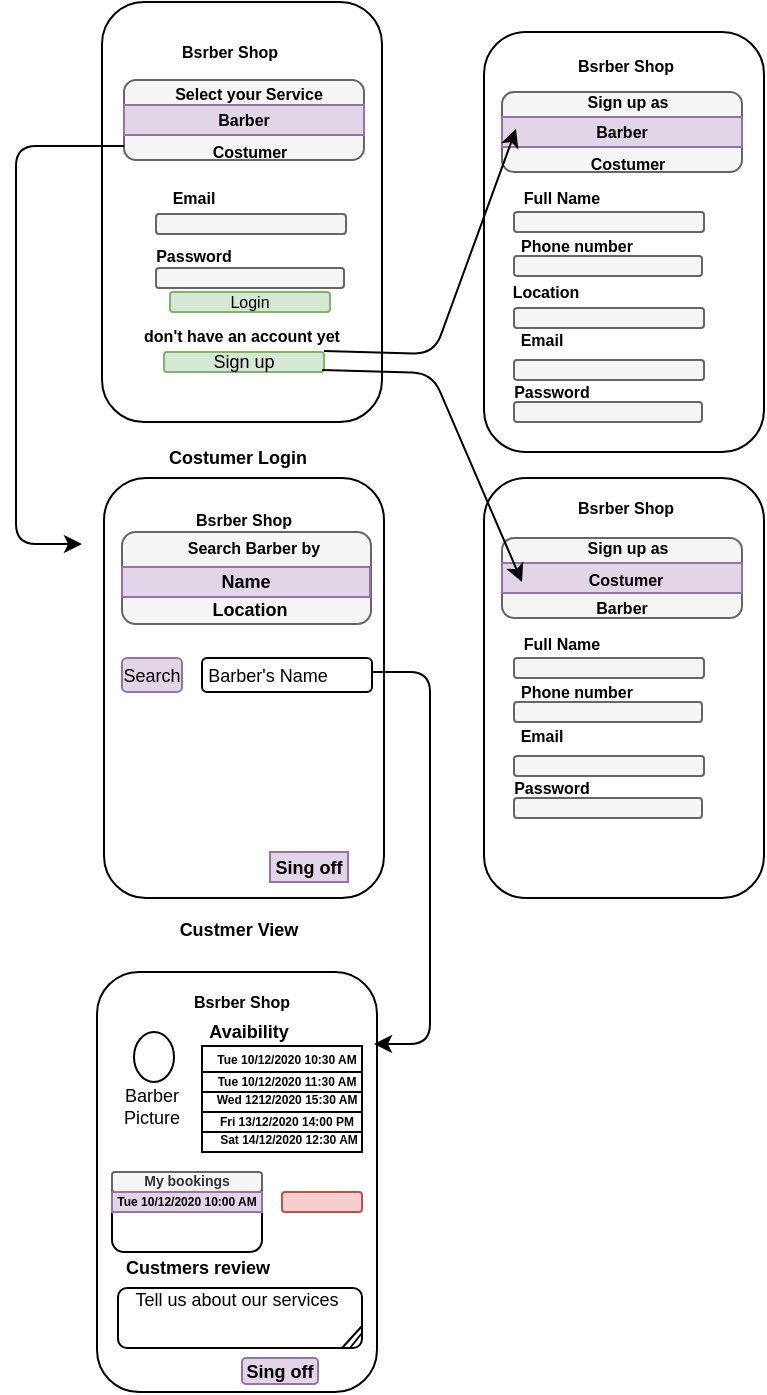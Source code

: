 <mxfile version="13.8.8" type="github">
  <diagram id="JaG_Oef0MP_lZhAA-aXu" name="Page-1">
    <mxGraphModel dx="844" dy="1679" grid="1" gridSize="10" guides="1" tooltips="1" connect="1" arrows="1" fold="1" page="0" pageScale="1" pageWidth="850" pageHeight="1100" math="0" shadow="0">
      <root>
        <mxCell id="0" />
        <mxCell id="1" parent="0" />
        <mxCell id="rbGwPKIIdidOjw9icI79-1" value="" style="rounded=1;whiteSpace=wrap;html=1;" vertex="1" parent="1">
          <mxGeometry x="90" y="-1075" width="140" height="210" as="geometry" />
        </mxCell>
        <mxCell id="rbGwPKIIdidOjw9icI79-2" value="" style="rounded=1;whiteSpace=wrap;html=1;fillColor=#f5f5f5;strokeColor=#666666;fontColor=#333333;" vertex="1" parent="1">
          <mxGeometry x="117" y="-969" width="95" height="10" as="geometry" />
        </mxCell>
        <mxCell id="rbGwPKIIdidOjw9icI79-4" value="Sign up" style="rounded=1;whiteSpace=wrap;html=1;fillColor=#d5e8d4;strokeColor=#82b366;fontSize=9;" vertex="1" parent="1">
          <mxGeometry x="121" y="-900" width="80" height="10" as="geometry" />
        </mxCell>
        <mxCell id="rbGwPKIIdidOjw9icI79-6" value="" style="rounded=1;whiteSpace=wrap;html=1;fillColor=#f5f5f5;strokeColor=#666666;fontColor=#333333;" vertex="1" parent="1">
          <mxGeometry x="117" y="-942" width="94" height="10" as="geometry" />
        </mxCell>
        <mxCell id="rbGwPKIIdidOjw9icI79-7" value="Login" style="rounded=1;whiteSpace=wrap;html=1;fillColor=#d5e8d4;strokeColor=#82b366;fontSize=8;" vertex="1" parent="1">
          <mxGeometry x="124" y="-930" width="80" height="10" as="geometry" />
        </mxCell>
        <mxCell id="rbGwPKIIdidOjw9icI79-9" value="&lt;b&gt;&lt;font style=&quot;font-size: 8px&quot;&gt;Email&lt;/font&gt;&lt;/b&gt;" style="text;html=1;strokeColor=none;fillColor=none;align=center;verticalAlign=middle;whiteSpace=wrap;rounded=0;fontSize=9;" vertex="1" parent="1">
          <mxGeometry x="116" y="-987" width="40" height="20" as="geometry" />
        </mxCell>
        <mxCell id="rbGwPKIIdidOjw9icI79-13" value="don&#39;t have an account yet" style="text;html=1;strokeColor=none;fillColor=none;align=center;verticalAlign=middle;whiteSpace=wrap;rounded=0;fontSize=8;fontStyle=1" vertex="1" parent="1">
          <mxGeometry x="90" y="-918" width="140" height="20" as="geometry" />
        </mxCell>
        <mxCell id="rbGwPKIIdidOjw9icI79-14" value="" style="rounded=1;whiteSpace=wrap;html=1;" vertex="1" parent="1">
          <mxGeometry x="281" y="-1060" width="140" height="210" as="geometry" />
        </mxCell>
        <mxCell id="rbGwPKIIdidOjw9icI79-15" value="" style="rounded=1;whiteSpace=wrap;html=1;fontSize=8;fillColor=#f5f5f5;strokeColor=#666666;fontColor=#333333;" vertex="1" parent="1">
          <mxGeometry x="290" y="-1030" width="120" height="40" as="geometry" />
        </mxCell>
        <mxCell id="rbGwPKIIdidOjw9icI79-16" value="&lt;b&gt;Barber&lt;/b&gt;" style="rounded=0;whiteSpace=wrap;html=1;fontSize=8;fillColor=#e1d5e7;strokeColor=#9673a6;" vertex="1" parent="1">
          <mxGeometry x="290" y="-1017.5" width="120" height="15" as="geometry" />
        </mxCell>
        <mxCell id="rbGwPKIIdidOjw9icI79-18" value="Sign up as " style="text;html=1;strokeColor=none;fillColor=none;align=center;verticalAlign=middle;whiteSpace=wrap;rounded=0;fontSize=8;fontStyle=1" vertex="1" parent="1">
          <mxGeometry x="308" y="-1030" width="90" height="10" as="geometry" />
        </mxCell>
        <mxCell id="rbGwPKIIdidOjw9icI79-20" value="Bsrber Shop " style="text;html=1;strokeColor=none;fillColor=none;align=center;verticalAlign=middle;whiteSpace=wrap;rounded=0;fontSize=8;fontStyle=1" vertex="1" parent="1">
          <mxGeometry x="124" y="-1060" width="60" height="20" as="geometry" />
        </mxCell>
        <mxCell id="rbGwPKIIdidOjw9icI79-21" value="Bsrber Shop" style="text;html=1;strokeColor=none;fillColor=none;align=center;verticalAlign=middle;whiteSpace=wrap;rounded=0;fontSize=8;fontStyle=1" vertex="1" parent="1">
          <mxGeometry x="322" y="-1053" width="60" height="20" as="geometry" />
        </mxCell>
        <mxCell id="rbGwPKIIdidOjw9icI79-26" value="Costumer" style="text;html=1;strokeColor=none;fillColor=none;align=center;verticalAlign=middle;whiteSpace=wrap;rounded=0;fontSize=8;fontStyle=1" vertex="1" parent="1">
          <mxGeometry x="333" y="-1004" width="40" height="20" as="geometry" />
        </mxCell>
        <mxCell id="rbGwPKIIdidOjw9icI79-34" value="Password" style="text;html=1;strokeColor=none;fillColor=none;align=center;verticalAlign=middle;whiteSpace=wrap;rounded=0;fontSize=8;fontStyle=1" vertex="1" parent="1">
          <mxGeometry x="116" y="-958" width="40" height="20" as="geometry" />
        </mxCell>
        <mxCell id="rbGwPKIIdidOjw9icI79-37" value="" style="rounded=1;whiteSpace=wrap;html=1;fillColor=#f5f5f5;strokeColor=#666666;fontColor=#333333;" vertex="1" parent="1">
          <mxGeometry x="296" y="-970" width="95" height="10" as="geometry" />
        </mxCell>
        <mxCell id="rbGwPKIIdidOjw9icI79-38" value="" style="rounded=1;whiteSpace=wrap;html=1;fillColor=#f5f5f5;strokeColor=#666666;fontColor=#333333;" vertex="1" parent="1">
          <mxGeometry x="296" y="-948" width="94" height="10" as="geometry" />
        </mxCell>
        <mxCell id="rbGwPKIIdidOjw9icI79-39" value="Full Name" style="text;html=1;strokeColor=none;fillColor=none;align=center;verticalAlign=middle;whiteSpace=wrap;rounded=0;fontSize=8;fontStyle=1" vertex="1" parent="1">
          <mxGeometry x="290" y="-987" width="60" height="20" as="geometry" />
        </mxCell>
        <mxCell id="rbGwPKIIdidOjw9icI79-40" value="Phone number" style="text;html=1;strokeColor=none;fillColor=none;align=center;verticalAlign=middle;whiteSpace=wrap;rounded=0;fontSize=8;fontStyle=1" vertex="1" parent="1">
          <mxGeometry x="295" y="-963" width="65" height="20" as="geometry" />
        </mxCell>
        <mxCell id="rbGwPKIIdidOjw9icI79-45" value="" style="rounded=1;whiteSpace=wrap;html=1;fillColor=#f5f5f5;strokeColor=#666666;fontColor=#333333;" vertex="1" parent="1">
          <mxGeometry x="296" y="-896" width="95" height="10" as="geometry" />
        </mxCell>
        <mxCell id="rbGwPKIIdidOjw9icI79-46" value="" style="rounded=1;whiteSpace=wrap;html=1;fillColor=#f5f5f5;strokeColor=#666666;fontColor=#333333;" vertex="1" parent="1">
          <mxGeometry x="296" y="-875" width="94" height="10" as="geometry" />
        </mxCell>
        <mxCell id="rbGwPKIIdidOjw9icI79-47" value="&lt;b&gt;&lt;font style=&quot;font-size: 8px&quot;&gt;Email&lt;/font&gt;&lt;/b&gt;" style="text;html=1;strokeColor=none;fillColor=none;align=center;verticalAlign=middle;whiteSpace=wrap;rounded=0;fontSize=9;" vertex="1" parent="1">
          <mxGeometry x="290" y="-916" width="40" height="20" as="geometry" />
        </mxCell>
        <mxCell id="rbGwPKIIdidOjw9icI79-48" value="Password" style="text;html=1;strokeColor=none;fillColor=none;align=center;verticalAlign=middle;whiteSpace=wrap;rounded=0;fontSize=8;fontStyle=1" vertex="1" parent="1">
          <mxGeometry x="295" y="-890" width="40" height="20" as="geometry" />
        </mxCell>
        <mxCell id="rbGwPKIIdidOjw9icI79-49" value="" style="rounded=1;whiteSpace=wrap;html=1;fillColor=#f5f5f5;strokeColor=#666666;fontColor=#333333;" vertex="1" parent="1">
          <mxGeometry x="296" y="-922" width="95" height="10" as="geometry" />
        </mxCell>
        <mxCell id="rbGwPKIIdidOjw9icI79-50" value="Location" style="text;html=1;strokeColor=none;fillColor=none;align=center;verticalAlign=middle;whiteSpace=wrap;rounded=0;fontSize=8;fontStyle=1" vertex="1" parent="1">
          <mxGeometry x="292" y="-940" width="40" height="20" as="geometry" />
        </mxCell>
        <mxCell id="rbGwPKIIdidOjw9icI79-51" value="" style="rounded=1;whiteSpace=wrap;html=1;" vertex="1" parent="1">
          <mxGeometry x="281" y="-837" width="140" height="210" as="geometry" />
        </mxCell>
        <mxCell id="rbGwPKIIdidOjw9icI79-52" value="" style="rounded=1;whiteSpace=wrap;html=1;fontSize=8;fillColor=#f5f5f5;strokeColor=#666666;fontColor=#333333;" vertex="1" parent="1">
          <mxGeometry x="290" y="-807" width="120" height="40" as="geometry" />
        </mxCell>
        <mxCell id="rbGwPKIIdidOjw9icI79-53" value="" style="rounded=0;whiteSpace=wrap;html=1;fontSize=8;fillColor=#e1d5e7;strokeColor=#9673a6;" vertex="1" parent="1">
          <mxGeometry x="290" y="-794.5" width="120" height="15" as="geometry" />
        </mxCell>
        <mxCell id="rbGwPKIIdidOjw9icI79-54" value="Sign up as " style="text;html=1;strokeColor=none;fillColor=none;align=center;verticalAlign=middle;whiteSpace=wrap;rounded=0;fontSize=8;fontStyle=1" vertex="1" parent="1">
          <mxGeometry x="308" y="-807" width="90" height="10" as="geometry" />
        </mxCell>
        <mxCell id="rbGwPKIIdidOjw9icI79-55" value="Bsrber Shop" style="text;html=1;strokeColor=none;fillColor=none;align=center;verticalAlign=middle;whiteSpace=wrap;rounded=0;fontSize=8;fontStyle=1" vertex="1" parent="1">
          <mxGeometry x="322" y="-832" width="60" height="20" as="geometry" />
        </mxCell>
        <mxCell id="rbGwPKIIdidOjw9icI79-56" value="Costumer" style="text;html=1;strokeColor=none;fillColor=none;align=center;verticalAlign=middle;whiteSpace=wrap;rounded=0;fontSize=8;fontStyle=1" vertex="1" parent="1">
          <mxGeometry x="332" y="-796.5" width="40" height="20" as="geometry" />
        </mxCell>
        <mxCell id="rbGwPKIIdidOjw9icI79-57" value="" style="rounded=1;whiteSpace=wrap;html=1;fillColor=#f5f5f5;strokeColor=#666666;fontColor=#333333;" vertex="1" parent="1">
          <mxGeometry x="296" y="-747" width="95" height="10" as="geometry" />
        </mxCell>
        <mxCell id="rbGwPKIIdidOjw9icI79-58" value="" style="rounded=1;whiteSpace=wrap;html=1;fillColor=#f5f5f5;strokeColor=#666666;fontColor=#333333;" vertex="1" parent="1">
          <mxGeometry x="296" y="-725" width="94" height="10" as="geometry" />
        </mxCell>
        <mxCell id="rbGwPKIIdidOjw9icI79-59" value="Full Name" style="text;html=1;strokeColor=none;fillColor=none;align=center;verticalAlign=middle;whiteSpace=wrap;rounded=0;fontSize=8;fontStyle=1" vertex="1" parent="1">
          <mxGeometry x="290" y="-764" width="60" height="20" as="geometry" />
        </mxCell>
        <mxCell id="rbGwPKIIdidOjw9icI79-60" value="Phone number" style="text;html=1;strokeColor=none;fillColor=none;align=center;verticalAlign=middle;whiteSpace=wrap;rounded=0;fontSize=8;fontStyle=1" vertex="1" parent="1">
          <mxGeometry x="295" y="-740" width="65" height="20" as="geometry" />
        </mxCell>
        <mxCell id="rbGwPKIIdidOjw9icI79-61" value="" style="rounded=1;whiteSpace=wrap;html=1;fillColor=#f5f5f5;strokeColor=#666666;fontColor=#333333;" vertex="1" parent="1">
          <mxGeometry x="296" y="-698" width="95" height="10" as="geometry" />
        </mxCell>
        <mxCell id="rbGwPKIIdidOjw9icI79-62" value="" style="rounded=1;whiteSpace=wrap;html=1;fillColor=#f5f5f5;strokeColor=#666666;fontColor=#333333;" vertex="1" parent="1">
          <mxGeometry x="296" y="-677" width="94" height="10" as="geometry" />
        </mxCell>
        <mxCell id="rbGwPKIIdidOjw9icI79-63" value="&lt;b&gt;&lt;font style=&quot;font-size: 8px&quot;&gt;Email&lt;/font&gt;&lt;/b&gt;" style="text;html=1;strokeColor=none;fillColor=none;align=center;verticalAlign=middle;whiteSpace=wrap;rounded=0;fontSize=9;" vertex="1" parent="1">
          <mxGeometry x="290" y="-718" width="40" height="20" as="geometry" />
        </mxCell>
        <mxCell id="rbGwPKIIdidOjw9icI79-64" value="Password" style="text;html=1;strokeColor=none;fillColor=none;align=center;verticalAlign=middle;whiteSpace=wrap;rounded=0;fontSize=8;fontStyle=1" vertex="1" parent="1">
          <mxGeometry x="295" y="-692" width="40" height="20" as="geometry" />
        </mxCell>
        <mxCell id="rbGwPKIIdidOjw9icI79-68" value="Barber" style="text;html=1;strokeColor=none;fillColor=none;align=center;verticalAlign=middle;whiteSpace=wrap;rounded=0;fontSize=8;fontStyle=1" vertex="1" parent="1">
          <mxGeometry x="330" y="-782" width="40" height="20" as="geometry" />
        </mxCell>
        <mxCell id="rbGwPKIIdidOjw9icI79-70" value="" style="endArrow=classic;html=1;fontSize=8;entryX=0;entryY=0.25;entryDx=0;entryDy=0;exitX=1;exitY=0.25;exitDx=0;exitDy=0;" edge="1" parent="1">
          <mxGeometry width="50" height="50" relative="1" as="geometry">
            <mxPoint x="201" y="-900.5" as="sourcePoint" />
            <mxPoint x="297" y="-1011.5" as="targetPoint" />
            <Array as="points">
              <mxPoint x="256" y="-899" />
            </Array>
          </mxGeometry>
        </mxCell>
        <mxCell id="rbGwPKIIdidOjw9icI79-75" value="" style="endArrow=classic;html=1;fontSize=8;exitX=1;exitY=0.25;exitDx=0;exitDy=0;" edge="1" parent="1">
          <mxGeometry width="50" height="50" relative="1" as="geometry">
            <mxPoint x="200" y="-891" as="sourcePoint" />
            <mxPoint x="300" y="-785" as="targetPoint" />
            <Array as="points">
              <mxPoint x="255" y="-889.5" />
            </Array>
          </mxGeometry>
        </mxCell>
        <mxCell id="rbGwPKIIdidOjw9icI79-76" value="" style="rounded=1;whiteSpace=wrap;html=1;" vertex="1" parent="1">
          <mxGeometry x="91" y="-837" width="140" height="210" as="geometry" />
        </mxCell>
        <mxCell id="rbGwPKIIdidOjw9icI79-84" value="Bsrber Shop" style="text;html=1;strokeColor=none;fillColor=none;align=center;verticalAlign=middle;whiteSpace=wrap;rounded=0;fontSize=8;fontStyle=1" vertex="1" parent="1">
          <mxGeometry x="131" y="-826" width="60" height="20" as="geometry" />
        </mxCell>
        <mxCell id="rbGwPKIIdidOjw9icI79-91" value="" style="rounded=1;whiteSpace=wrap;html=1;fontSize=8;fillColor=#f5f5f5;strokeColor=#666666;fontColor=#333333;" vertex="1" parent="1">
          <mxGeometry x="101" y="-1036" width="120" height="40" as="geometry" />
        </mxCell>
        <mxCell id="rbGwPKIIdidOjw9icI79-92" value="&lt;b&gt;Barber&lt;/b&gt;" style="rounded=0;whiteSpace=wrap;html=1;fontSize=8;fillColor=#e1d5e7;strokeColor=#9673a6;" vertex="1" parent="1">
          <mxGeometry x="101" y="-1023.5" width="120" height="15" as="geometry" />
        </mxCell>
        <mxCell id="rbGwPKIIdidOjw9icI79-93" value="&lt;b&gt;Costumer&lt;/b&gt;" style="text;html=1;strokeColor=none;fillColor=none;align=center;verticalAlign=middle;whiteSpace=wrap;rounded=0;fontSize=8;" vertex="1" parent="1">
          <mxGeometry x="144" y="-1010" width="40" height="20" as="geometry" />
        </mxCell>
        <mxCell id="rbGwPKIIdidOjw9icI79-94" value="&lt;b&gt;Select your Service&lt;/b&gt;" style="text;html=1;strokeColor=none;fillColor=none;align=center;verticalAlign=middle;whiteSpace=wrap;rounded=0;fontSize=8;" vertex="1" parent="1">
          <mxGeometry x="117" y="-1039" width="93" height="20" as="geometry" />
        </mxCell>
        <mxCell id="rbGwPKIIdidOjw9icI79-95" value="Costumer Login" style="text;html=1;strokeColor=none;fillColor=none;align=center;verticalAlign=middle;whiteSpace=wrap;rounded=0;fontSize=9;fontStyle=1" vertex="1" parent="1">
          <mxGeometry x="116" y="-857" width="84" height="20" as="geometry" />
        </mxCell>
        <mxCell id="rbGwPKIIdidOjw9icI79-99" value="" style="rounded=1;whiteSpace=wrap;html=1;fontSize=8;fillColor=#f5f5f5;strokeColor=#666666;fontColor=#333333;" vertex="1" parent="1">
          <mxGeometry x="100" y="-810" width="124.5" height="46" as="geometry" />
        </mxCell>
        <mxCell id="rbGwPKIIdidOjw9icI79-100" value="&lt;font style=&quot;font-size: 9px&quot;&gt;&lt;b&gt;Name&lt;/b&gt;&lt;/font&gt;" style="rounded=0;whiteSpace=wrap;html=1;fontSize=8;fillColor=#e1d5e7;strokeColor=#9673a6;" vertex="1" parent="1">
          <mxGeometry x="100" y="-792.5" width="124" height="15" as="geometry" />
        </mxCell>
        <mxCell id="rbGwPKIIdidOjw9icI79-104" value="Location" style="text;html=1;strokeColor=none;fillColor=none;align=center;verticalAlign=middle;whiteSpace=wrap;rounded=0;fontSize=9;fontStyle=1" vertex="1" parent="1">
          <mxGeometry x="144" y="-781" width="40" height="20" as="geometry" />
        </mxCell>
        <mxCell id="rbGwPKIIdidOjw9icI79-106" value="&lt;span style=&quot;left: 240.033px ; top: 977.144px ; font-family: sans-serif ; transform: scalex(1.003) ; font-size: 8px&quot;&gt;Search Barber by&lt;br&gt;&lt;/span&gt;" style="text;html=1;strokeColor=none;fillColor=none;align=center;verticalAlign=middle;whiteSpace=wrap;rounded=0;fontSize=9;fontStyle=1" vertex="1" parent="1">
          <mxGeometry x="121" y="-812" width="90" height="20" as="geometry" />
        </mxCell>
        <mxCell id="rbGwPKIIdidOjw9icI79-107" value="Sing off" style="rounded=1;whiteSpace=wrap;html=1;fontSize=9;arcSize=0;fillColor=#e1d5e7;strokeColor=#9673a6;fontStyle=1" vertex="1" parent="1">
          <mxGeometry x="174" y="-650" width="39" height="15" as="geometry" />
        </mxCell>
        <mxCell id="rbGwPKIIdidOjw9icI79-123" value="" style="rounded=1;whiteSpace=wrap;html=1;fontSize=9;" vertex="1" parent="1">
          <mxGeometry x="140" y="-747" width="85" height="17" as="geometry" />
        </mxCell>
        <mxCell id="rbGwPKIIdidOjw9icI79-124" value="Barber&#39;s Name" style="text;html=1;strokeColor=none;fillColor=none;align=center;verticalAlign=middle;whiteSpace=wrap;rounded=0;fontSize=9;fontStyle=0" vertex="1" parent="1">
          <mxGeometry x="134.5" y="-748.5" width="75.5" height="20" as="geometry" />
        </mxCell>
        <mxCell id="rbGwPKIIdidOjw9icI79-129" value="&lt;span style=&quot;left: 240.033px ; top: 977.144px ; font-family: sans-serif ; transform: scalex(1.003)&quot;&gt;Search&lt;/span&gt;" style="rounded=1;whiteSpace=wrap;html=1;fontSize=9;fillColor=#e1d5e7;strokeColor=#9673a6;" vertex="1" parent="1">
          <mxGeometry x="100" y="-747" width="30" height="17" as="geometry" />
        </mxCell>
        <mxCell id="rbGwPKIIdidOjw9icI79-130" value="" style="endArrow=classic;html=1;fontSize=9;exitX=0;exitY=1;exitDx=0;exitDy=0;" edge="1" parent="1">
          <mxGeometry width="50" height="50" relative="1" as="geometry">
            <mxPoint x="101" y="-1003" as="sourcePoint" />
            <mxPoint x="80" y="-804" as="targetPoint" />
            <Array as="points">
              <mxPoint x="47" y="-1003" />
              <mxPoint x="47" y="-804" />
            </Array>
          </mxGeometry>
        </mxCell>
        <mxCell id="rbGwPKIIdidOjw9icI79-131" value="" style="rounded=1;whiteSpace=wrap;html=1;" vertex="1" parent="1">
          <mxGeometry x="87.5" y="-590" width="140" height="210" as="geometry" />
        </mxCell>
        <mxCell id="rbGwPKIIdidOjw9icI79-137" value="Bsrber Shop" style="text;html=1;strokeColor=none;fillColor=none;align=center;verticalAlign=middle;whiteSpace=wrap;rounded=0;fontSize=8;fontStyle=1" vertex="1" parent="1">
          <mxGeometry x="130" y="-585" width="60" height="20" as="geometry" />
        </mxCell>
        <mxCell id="rbGwPKIIdidOjw9icI79-138" value="" style="endArrow=classic;html=1;fontSize=9;exitX=1;exitY=0.5;exitDx=0;exitDy=0;" edge="1" parent="1">
          <mxGeometry width="50" height="50" relative="1" as="geometry">
            <mxPoint x="225" y="-740" as="sourcePoint" />
            <mxPoint x="226" y="-554" as="targetPoint" />
            <Array as="points">
              <mxPoint x="254" y="-740" />
              <mxPoint x="254" y="-554" />
            </Array>
          </mxGeometry>
        </mxCell>
        <mxCell id="rbGwPKIIdidOjw9icI79-140" value="Custmer View" style="text;html=1;strokeColor=none;fillColor=none;align=center;verticalAlign=middle;whiteSpace=wrap;rounded=0;fontSize=9;fontStyle=1" vertex="1" parent="1">
          <mxGeometry x="117" y="-621" width="83" height="20" as="geometry" />
        </mxCell>
        <mxCell id="rbGwPKIIdidOjw9icI79-144" value="Sing off" style="rounded=1;whiteSpace=wrap;html=1;fontSize=9;fillColor=#e1d5e7;strokeColor=#9673a6;fontStyle=1" vertex="1" parent="1">
          <mxGeometry x="160" y="-397" width="38" height="13" as="geometry" />
        </mxCell>
        <mxCell id="rbGwPKIIdidOjw9icI79-146" value="" style="rounded=1;whiteSpace=wrap;html=1;fontSize=9;" vertex="1" parent="1">
          <mxGeometry x="98" y="-432" width="122" height="30" as="geometry" />
        </mxCell>
        <mxCell id="rbGwPKIIdidOjw9icI79-147" value="&lt;b&gt;Custmers review&lt;/b&gt;" style="text;html=1;strokeColor=none;fillColor=none;align=center;verticalAlign=middle;whiteSpace=wrap;rounded=0;fontSize=9;" vertex="1" parent="1">
          <mxGeometry x="94.5" y="-452" width="85.5" height="20" as="geometry" />
        </mxCell>
        <mxCell id="rbGwPKIIdidOjw9icI79-148" value="Tell us about our services" style="text;html=1;strokeColor=none;fillColor=none;align=center;verticalAlign=middle;whiteSpace=wrap;rounded=0;fontSize=9;" vertex="1" parent="1">
          <mxGeometry x="95" y="-436" width="125" height="20" as="geometry" />
        </mxCell>
        <mxCell id="rbGwPKIIdidOjw9icI79-149" value="" style="endArrow=none;html=1;fontSize=9;entryX=1;entryY=1;entryDx=0;entryDy=0;" edge="1" parent="1">
          <mxGeometry width="50" height="50" relative="1" as="geometry">
            <mxPoint x="210" y="-402" as="sourcePoint" />
            <mxPoint x="220" y="-413" as="targetPoint" />
          </mxGeometry>
        </mxCell>
        <mxCell id="rbGwPKIIdidOjw9icI79-150" value="" style="endArrow=none;html=1;fontSize=9;entryX=1;entryY=0.75;entryDx=0;entryDy=0;" edge="1" parent="1" target="rbGwPKIIdidOjw9icI79-146">
          <mxGeometry width="50" height="50" relative="1" as="geometry">
            <mxPoint x="214" y="-402" as="sourcePoint" />
            <mxPoint x="218.634" y="-407.22" as="targetPoint" />
          </mxGeometry>
        </mxCell>
        <mxCell id="rbGwPKIIdidOjw9icI79-152" value="" style="ellipse;whiteSpace=wrap;html=1;fontSize=9;" vertex="1" parent="1">
          <mxGeometry x="106" y="-560" width="20" height="25" as="geometry" />
        </mxCell>
        <mxCell id="rbGwPKIIdidOjw9icI79-153" value="Barber Picture" style="text;html=1;strokeColor=none;fillColor=none;align=center;verticalAlign=middle;whiteSpace=wrap;rounded=0;fontSize=9;" vertex="1" parent="1">
          <mxGeometry x="90" y="-533" width="50" height="20" as="geometry" />
        </mxCell>
        <mxCell id="rbGwPKIIdidOjw9icI79-158" value="" style="rounded=0;whiteSpace=wrap;html=1;fontSize=9;" vertex="1" parent="1">
          <mxGeometry x="140" y="-553" width="80" height="53" as="geometry" />
        </mxCell>
        <mxCell id="rbGwPKIIdidOjw9icI79-162" value="Avaibility" style="text;html=1;strokeColor=none;fillColor=none;align=center;verticalAlign=middle;whiteSpace=wrap;rounded=0;fontSize=9;fontStyle=1" vertex="1" parent="1">
          <mxGeometry x="141" y="-570" width="45" height="20" as="geometry" />
        </mxCell>
        <mxCell id="rbGwPKIIdidOjw9icI79-163" value="" style="rounded=0;whiteSpace=wrap;html=1;fontSize=9;" vertex="1" parent="1">
          <mxGeometry x="140" y="-553" width="80" height="13" as="geometry" />
        </mxCell>
        <mxCell id="rbGwPKIIdidOjw9icI79-164" value="" style="rounded=0;whiteSpace=wrap;html=1;fontSize=9;" vertex="1" parent="1">
          <mxGeometry x="140" y="-540" width="80" height="10" as="geometry" />
        </mxCell>
        <mxCell id="rbGwPKIIdidOjw9icI79-165" value="" style="rounded=0;whiteSpace=wrap;html=1;fontSize=9;" vertex="1" parent="1">
          <mxGeometry x="140" y="-520" width="80" height="10" as="geometry" />
        </mxCell>
        <mxCell id="rbGwPKIIdidOjw9icI79-166" value="Tue 10/12/2020 10:30 AM " style="text;html=1;strokeColor=none;fillColor=none;align=center;verticalAlign=middle;whiteSpace=wrap;rounded=0;fontSize=6;fontStyle=1" vertex="1" parent="1">
          <mxGeometry x="138" y="-556.5" width="89" height="20" as="geometry" />
        </mxCell>
        <mxCell id="rbGwPKIIdidOjw9icI79-167" value="Tue 10/12/2020 11:30 AM " style="text;html=1;strokeColor=none;fillColor=none;align=center;verticalAlign=middle;whiteSpace=wrap;rounded=0;fontSize=6;fontStyle=1" vertex="1" parent="1">
          <mxGeometry x="138" y="-545" width="89" height="20" as="geometry" />
        </mxCell>
        <mxCell id="rbGwPKIIdidOjw9icI79-168" value="Wed 1212/2020 15:30 AM " style="text;html=1;strokeColor=none;fillColor=none;align=center;verticalAlign=middle;whiteSpace=wrap;rounded=0;fontSize=6;fontStyle=1" vertex="1" parent="1">
          <mxGeometry x="138" y="-536.5" width="89" height="20" as="geometry" />
        </mxCell>
        <mxCell id="rbGwPKIIdidOjw9icI79-169" value="Fri 13/12/2020 14:00 PM " style="text;html=1;strokeColor=none;fillColor=none;align=center;verticalAlign=middle;whiteSpace=wrap;rounded=0;fontSize=6;fontStyle=1" vertex="1" parent="1">
          <mxGeometry x="138" y="-525" width="89" height="20" as="geometry" />
        </mxCell>
        <mxCell id="rbGwPKIIdidOjw9icI79-170" value="Sat 14/12/2020 12:30 AM " style="text;html=1;strokeColor=none;fillColor=none;align=center;verticalAlign=middle;whiteSpace=wrap;rounded=0;fontSize=6;fontStyle=1" vertex="1" parent="1">
          <mxGeometry x="138.5" y="-516.5" width="89" height="20" as="geometry" />
        </mxCell>
        <mxCell id="rbGwPKIIdidOjw9icI79-178" value="" style="rounded=1;whiteSpace=wrap;html=1;fontSize=7;" vertex="1" parent="1">
          <mxGeometry x="95" y="-490" width="75" height="40" as="geometry" />
        </mxCell>
        <mxCell id="rbGwPKIIdidOjw9icI79-156" value="My bookings" style="rounded=1;whiteSpace=wrap;html=1;fontSize=7;strokeColor=#666666;fontStyle=1;fillColor=#f5f5f5;fontColor=#333333;" vertex="1" parent="1">
          <mxGeometry x="95" y="-490" width="75" height="10" as="geometry" />
        </mxCell>
        <mxCell id="rbGwPKIIdidOjw9icI79-177" value="Tue 10/12/2020 10:00 AM " style="text;html=1;strokeColor=#9673a6;fillColor=#e1d5e7;align=center;verticalAlign=middle;whiteSpace=wrap;rounded=0;fontSize=6;fontStyle=1" vertex="1" parent="1">
          <mxGeometry x="95" y="-480" width="75" height="10" as="geometry" />
        </mxCell>
        <mxCell id="rbGwPKIIdidOjw9icI79-180" value="" style="rounded=1;whiteSpace=wrap;html=1;fillColor=#f8cecc;fontSize=7;strokeColor=#b85450;" vertex="1" parent="1">
          <mxGeometry x="180" y="-480" width="40" height="10" as="geometry" />
        </mxCell>
      </root>
    </mxGraphModel>
  </diagram>
</mxfile>
